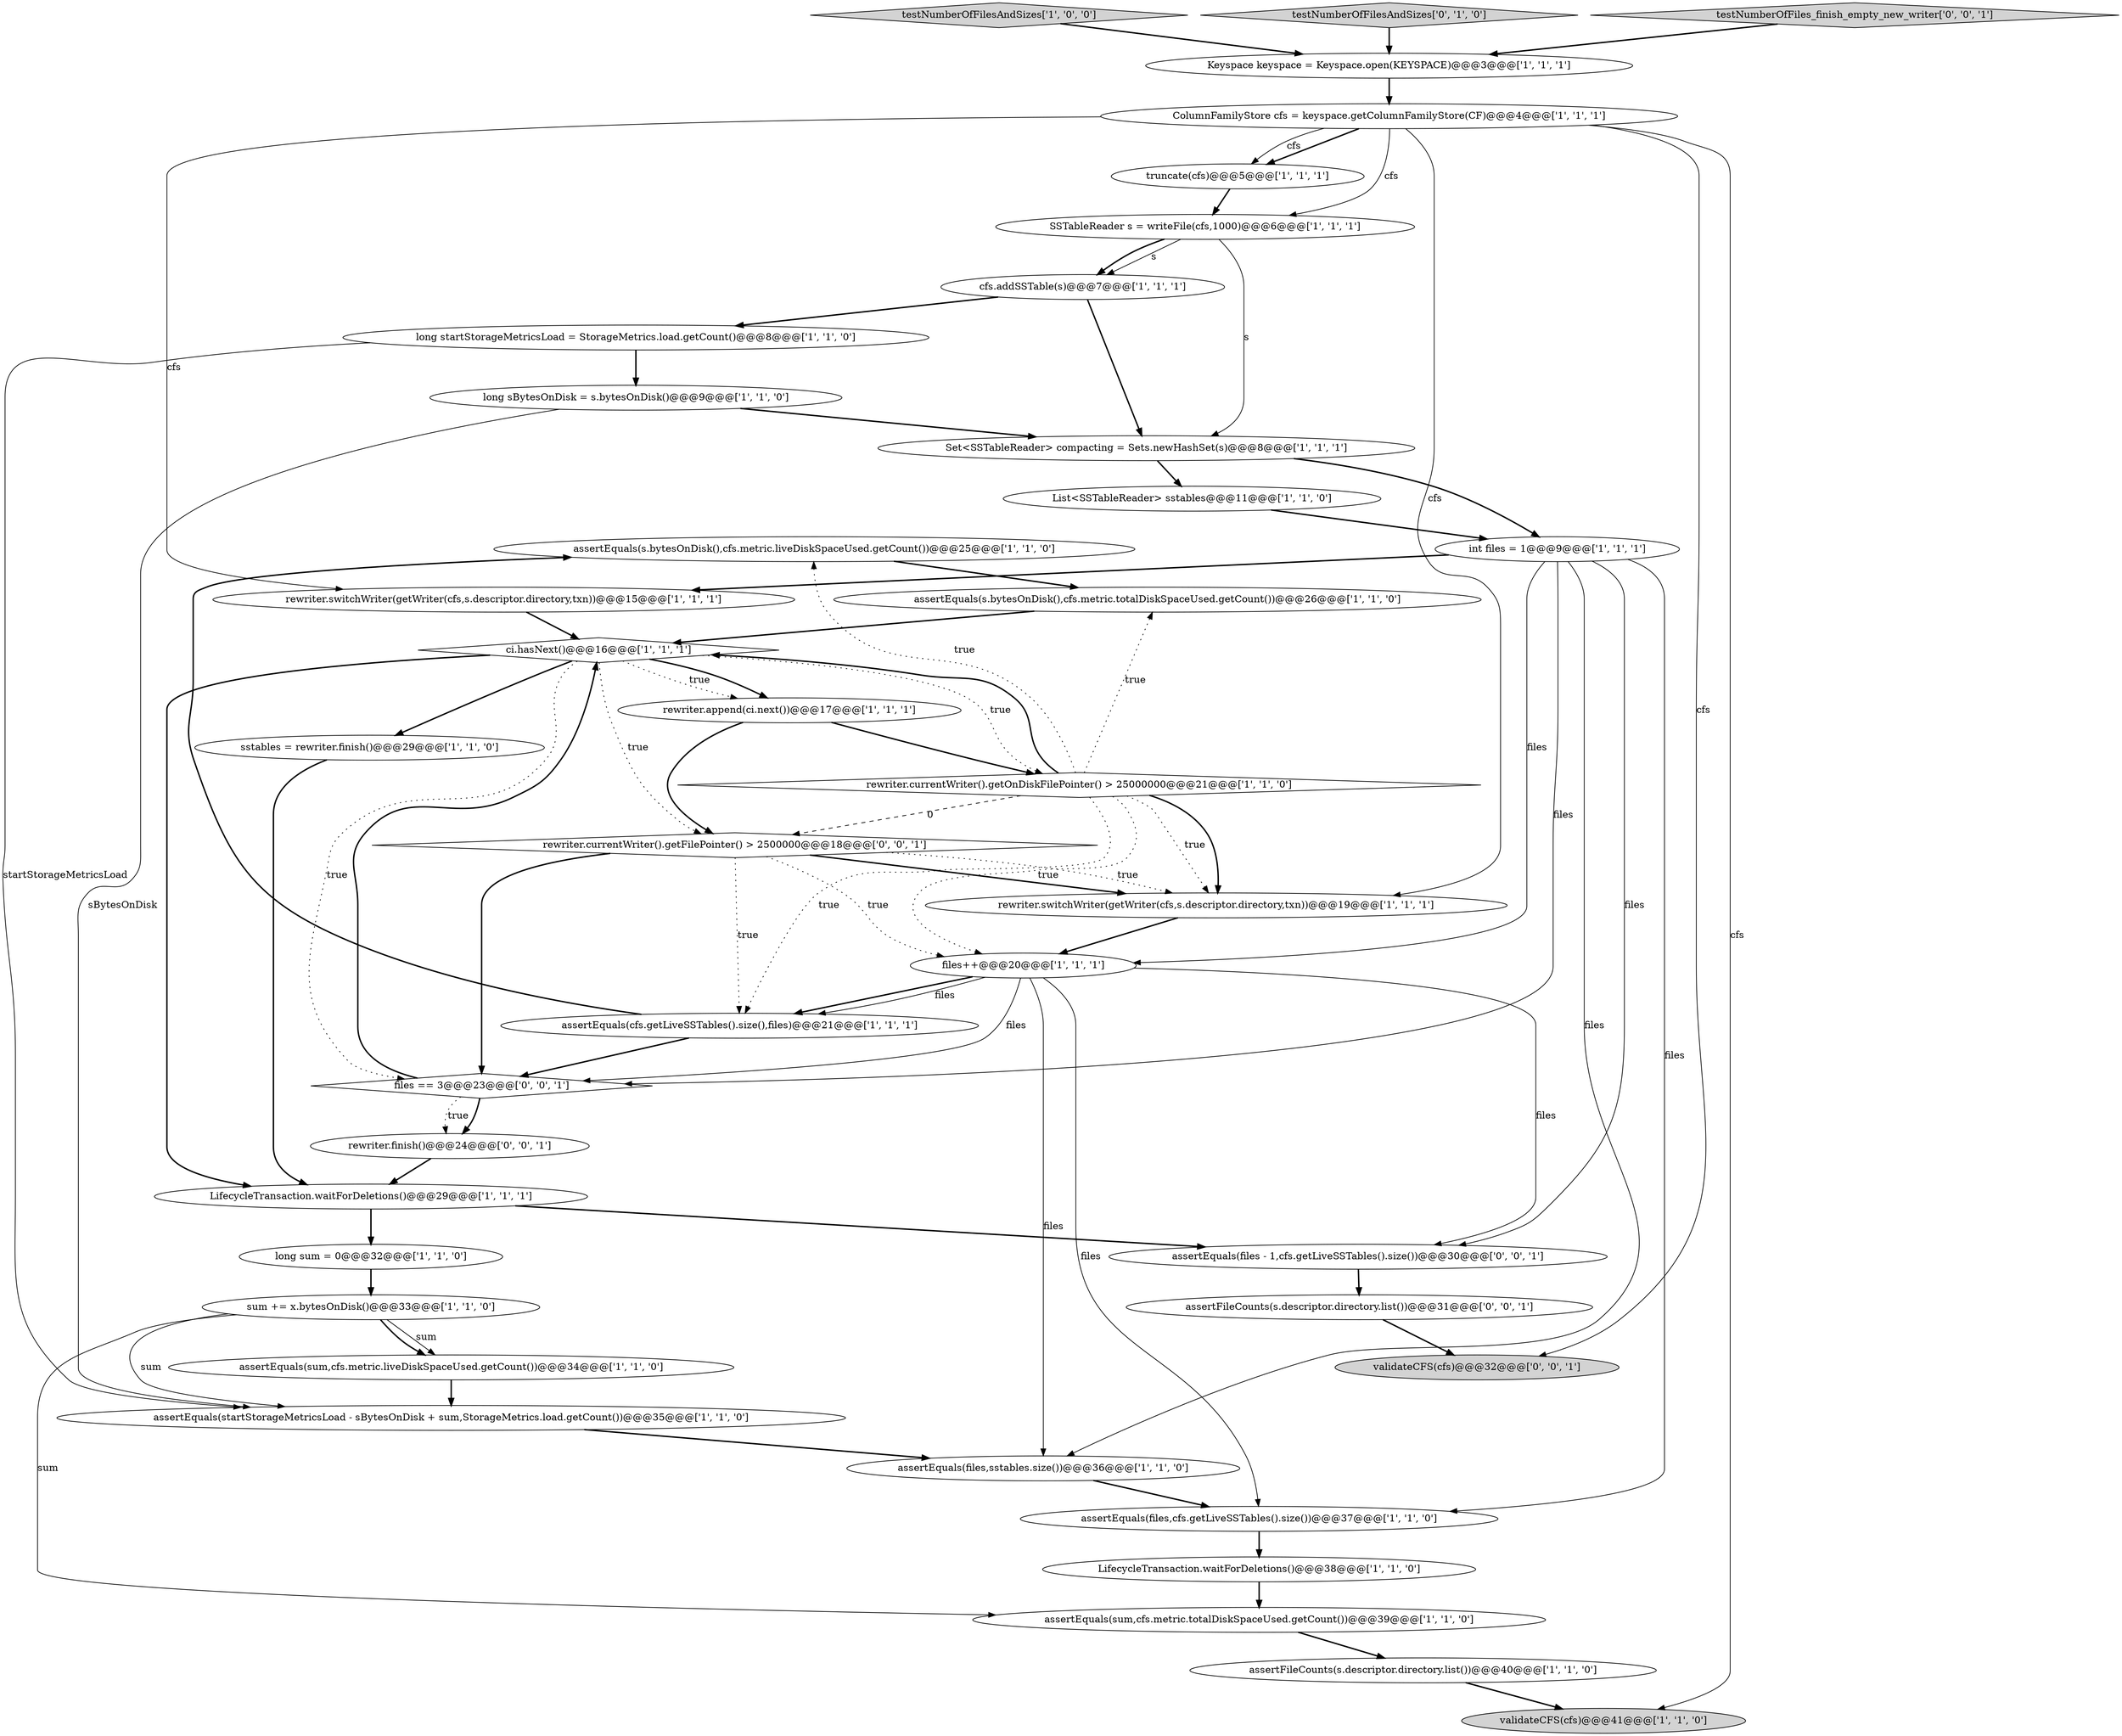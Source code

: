 digraph {
11 [style = filled, label = "assertEquals(s.bytesOnDisk(),cfs.metric.liveDiskSpaceUsed.getCount())@@@25@@@['1', '1', '0']", fillcolor = white, shape = ellipse image = "AAA0AAABBB1BBB"];
20 [style = filled, label = "sstables = rewriter.finish()@@@29@@@['1', '1', '0']", fillcolor = white, shape = ellipse image = "AAA0AAABBB1BBB"];
35 [style = filled, label = "files == 3@@@23@@@['0', '0', '1']", fillcolor = white, shape = diamond image = "AAA0AAABBB3BBB"];
12 [style = filled, label = "assertEquals(files,cfs.getLiveSSTables().size())@@@37@@@['1', '1', '0']", fillcolor = white, shape = ellipse image = "AAA0AAABBB1BBB"];
2 [style = filled, label = "LifecycleTransaction.waitForDeletions()@@@38@@@['1', '1', '0']", fillcolor = white, shape = ellipse image = "AAA0AAABBB1BBB"];
37 [style = filled, label = "rewriter.finish()@@@24@@@['0', '0', '1']", fillcolor = white, shape = ellipse image = "AAA0AAABBB3BBB"];
38 [style = filled, label = "rewriter.currentWriter().getFilePointer() > 2500000@@@18@@@['0', '0', '1']", fillcolor = white, shape = diamond image = "AAA0AAABBB3BBB"];
9 [style = filled, label = "long startStorageMetricsLoad = StorageMetrics.load.getCount()@@@8@@@['1', '1', '0']", fillcolor = white, shape = ellipse image = "AAA0AAABBB1BBB"];
15 [style = filled, label = "assertEquals(cfs.getLiveSSTables().size(),files)@@@21@@@['1', '1', '1']", fillcolor = white, shape = ellipse image = "AAA0AAABBB1BBB"];
18 [style = filled, label = "SSTableReader s = writeFile(cfs,1000)@@@6@@@['1', '1', '1']", fillcolor = white, shape = ellipse image = "AAA0AAABBB1BBB"];
17 [style = filled, label = "truncate(cfs)@@@5@@@['1', '1', '1']", fillcolor = white, shape = ellipse image = "AAA0AAABBB1BBB"];
3 [style = filled, label = "int files = 1@@@9@@@['1', '1', '1']", fillcolor = white, shape = ellipse image = "AAA0AAABBB1BBB"];
4 [style = filled, label = "rewriter.currentWriter().getOnDiskFilePointer() > 25000000@@@21@@@['1', '1', '0']", fillcolor = white, shape = diamond image = "AAA0AAABBB1BBB"];
8 [style = filled, label = "List<SSTableReader> sstables@@@11@@@['1', '1', '0']", fillcolor = white, shape = ellipse image = "AAA0AAABBB1BBB"];
13 [style = filled, label = "long sum = 0@@@32@@@['1', '1', '0']", fillcolor = white, shape = ellipse image = "AAA0AAABBB1BBB"];
31 [style = filled, label = "assertFileCounts(s.descriptor.directory.list())@@@40@@@['1', '1', '0']", fillcolor = white, shape = ellipse image = "AAA0AAABBB1BBB"];
26 [style = filled, label = "ci.hasNext()@@@16@@@['1', '1', '1']", fillcolor = white, shape = diamond image = "AAA0AAABBB1BBB"];
23 [style = filled, label = "assertEquals(sum,cfs.metric.totalDiskSpaceUsed.getCount())@@@39@@@['1', '1', '0']", fillcolor = white, shape = ellipse image = "AAA0AAABBB1BBB"];
21 [style = filled, label = "assertEquals(startStorageMetricsLoad - sBytesOnDisk + sum,StorageMetrics.load.getCount())@@@35@@@['1', '1', '0']", fillcolor = white, shape = ellipse image = "AAA0AAABBB1BBB"];
14 [style = filled, label = "assertEquals(files,sstables.size())@@@36@@@['1', '1', '0']", fillcolor = white, shape = ellipse image = "AAA0AAABBB1BBB"];
22 [style = filled, label = "assertEquals(s.bytesOnDisk(),cfs.metric.totalDiskSpaceUsed.getCount())@@@26@@@['1', '1', '0']", fillcolor = white, shape = ellipse image = "AAA0AAABBB1BBB"];
29 [style = filled, label = "rewriter.append(ci.next())@@@17@@@['1', '1', '1']", fillcolor = white, shape = ellipse image = "AAA0AAABBB1BBB"];
1 [style = filled, label = "rewriter.switchWriter(getWriter(cfs,s.descriptor.directory,txn))@@@19@@@['1', '1', '1']", fillcolor = white, shape = ellipse image = "AAA0AAABBB1BBB"];
0 [style = filled, label = "rewriter.switchWriter(getWriter(cfs,s.descriptor.directory,txn))@@@15@@@['1', '1', '1']", fillcolor = white, shape = ellipse image = "AAA0AAABBB1BBB"];
16 [style = filled, label = "testNumberOfFilesAndSizes['1', '0', '0']", fillcolor = lightgray, shape = diamond image = "AAA0AAABBB1BBB"];
6 [style = filled, label = "assertEquals(sum,cfs.metric.liveDiskSpaceUsed.getCount())@@@34@@@['1', '1', '0']", fillcolor = white, shape = ellipse image = "AAA0AAABBB1BBB"];
7 [style = filled, label = "cfs.addSSTable(s)@@@7@@@['1', '1', '1']", fillcolor = white, shape = ellipse image = "AAA0AAABBB1BBB"];
10 [style = filled, label = "files++@@@20@@@['1', '1', '1']", fillcolor = white, shape = ellipse image = "AAA0AAABBB1BBB"];
30 [style = filled, label = "ColumnFamilyStore cfs = keyspace.getColumnFamilyStore(CF)@@@4@@@['1', '1', '1']", fillcolor = white, shape = ellipse image = "AAA0AAABBB1BBB"];
5 [style = filled, label = "sum += x.bytesOnDisk()@@@33@@@['1', '1', '0']", fillcolor = white, shape = ellipse image = "AAA0AAABBB1BBB"];
25 [style = filled, label = "long sBytesOnDisk = s.bytesOnDisk()@@@9@@@['1', '1', '0']", fillcolor = white, shape = ellipse image = "AAA0AAABBB1BBB"];
19 [style = filled, label = "Set<SSTableReader> compacting = Sets.newHashSet(s)@@@8@@@['1', '1', '1']", fillcolor = white, shape = ellipse image = "AAA0AAABBB1BBB"];
36 [style = filled, label = "validateCFS(cfs)@@@32@@@['0', '0', '1']", fillcolor = lightgray, shape = ellipse image = "AAA0AAABBB3BBB"];
39 [style = filled, label = "assertEquals(files - 1,cfs.getLiveSSTables().size())@@@30@@@['0', '0', '1']", fillcolor = white, shape = ellipse image = "AAA0AAABBB3BBB"];
32 [style = filled, label = "testNumberOfFilesAndSizes['0', '1', '0']", fillcolor = lightgray, shape = diamond image = "AAA0AAABBB2BBB"];
28 [style = filled, label = "LifecycleTransaction.waitForDeletions()@@@29@@@['1', '1', '1']", fillcolor = white, shape = ellipse image = "AAA0AAABBB1BBB"];
24 [style = filled, label = "validateCFS(cfs)@@@41@@@['1', '1', '0']", fillcolor = lightgray, shape = ellipse image = "AAA0AAABBB1BBB"];
33 [style = filled, label = "assertFileCounts(s.descriptor.directory.list())@@@31@@@['0', '0', '1']", fillcolor = white, shape = ellipse image = "AAA0AAABBB3BBB"];
27 [style = filled, label = "Keyspace keyspace = Keyspace.open(KEYSPACE)@@@3@@@['1', '1', '1']", fillcolor = white, shape = ellipse image = "AAA0AAABBB1BBB"];
34 [style = filled, label = "testNumberOfFiles_finish_empty_new_writer['0', '0', '1']", fillcolor = lightgray, shape = diamond image = "AAA0AAABBB3BBB"];
9->21 [style = solid, label="startStorageMetricsLoad"];
37->28 [style = bold, label=""];
30->1 [style = solid, label="cfs"];
4->1 [style = dotted, label="true"];
5->6 [style = solid, label="sum"];
30->18 [style = solid, label="cfs"];
5->21 [style = solid, label="sum"];
7->9 [style = bold, label=""];
2->23 [style = bold, label=""];
12->2 [style = bold, label=""];
15->11 [style = bold, label=""];
38->15 [style = dotted, label="true"];
35->37 [style = bold, label=""];
25->19 [style = bold, label=""];
35->37 [style = dotted, label="true"];
26->28 [style = bold, label=""];
26->4 [style = dotted, label="true"];
19->3 [style = bold, label=""];
3->12 [style = solid, label="files"];
18->7 [style = solid, label="s"];
30->0 [style = solid, label="cfs"];
27->30 [style = bold, label=""];
15->35 [style = bold, label=""];
3->0 [style = bold, label=""];
38->1 [style = dotted, label="true"];
3->14 [style = solid, label="files"];
5->6 [style = bold, label=""];
3->39 [style = solid, label="files"];
4->22 [style = dotted, label="true"];
33->36 [style = bold, label=""];
13->5 [style = bold, label=""];
29->38 [style = bold, label=""];
18->7 [style = bold, label=""];
38->35 [style = bold, label=""];
26->20 [style = bold, label=""];
10->14 [style = solid, label="files"];
23->31 [style = bold, label=""];
22->26 [style = bold, label=""];
38->10 [style = dotted, label="true"];
30->17 [style = bold, label=""];
16->27 [style = bold, label=""];
4->38 [style = dashed, label="0"];
4->10 [style = dotted, label="true"];
6->21 [style = bold, label=""];
28->39 [style = bold, label=""];
31->24 [style = bold, label=""];
8->3 [style = bold, label=""];
4->11 [style = dotted, label="true"];
32->27 [style = bold, label=""];
4->15 [style = dotted, label="true"];
38->1 [style = bold, label=""];
39->33 [style = bold, label=""];
5->23 [style = solid, label="sum"];
3->10 [style = solid, label="files"];
26->38 [style = dotted, label="true"];
25->21 [style = solid, label="sBytesOnDisk"];
30->17 [style = solid, label="cfs"];
11->22 [style = bold, label=""];
4->1 [style = bold, label=""];
26->35 [style = dotted, label="true"];
7->19 [style = bold, label=""];
35->26 [style = bold, label=""];
21->14 [style = bold, label=""];
29->4 [style = bold, label=""];
0->26 [style = bold, label=""];
10->15 [style = bold, label=""];
10->12 [style = solid, label="files"];
26->29 [style = bold, label=""];
10->15 [style = solid, label="files"];
20->28 [style = bold, label=""];
10->35 [style = solid, label="files"];
4->26 [style = bold, label=""];
28->13 [style = bold, label=""];
18->19 [style = solid, label="s"];
10->39 [style = solid, label="files"];
19->8 [style = bold, label=""];
3->35 [style = solid, label="files"];
9->25 [style = bold, label=""];
14->12 [style = bold, label=""];
30->36 [style = solid, label="cfs"];
26->29 [style = dotted, label="true"];
30->24 [style = solid, label="cfs"];
1->10 [style = bold, label=""];
17->18 [style = bold, label=""];
34->27 [style = bold, label=""];
}
